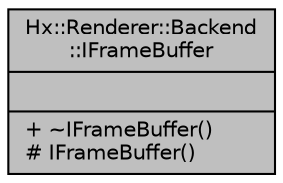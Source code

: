 digraph "Hx::Renderer::Backend::IFrameBuffer"
{
  edge [fontname="Helvetica",fontsize="10",labelfontname="Helvetica",labelfontsize="10"];
  node [fontname="Helvetica",fontsize="10",shape=record];
  Node2 [label="{Hx::Renderer::Backend\l::IFrameBuffer\n||+ ~IFrameBuffer()\l# IFrameBuffer()\l}",height=0.2,width=0.4,color="black", fillcolor="grey75", style="filled", fontcolor="black"];
}

